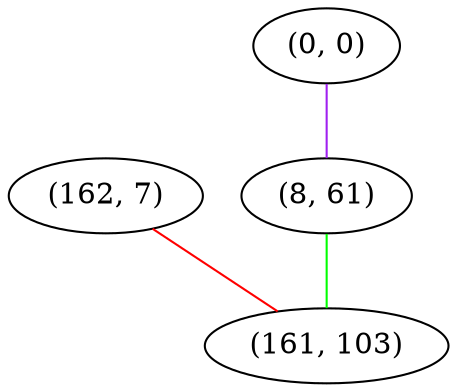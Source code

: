 graph "" {
"(162, 7)";
"(0, 0)";
"(8, 61)";
"(161, 103)";
"(162, 7)" -- "(161, 103)"  [color=red, key=0, weight=1];
"(0, 0)" -- "(8, 61)"  [color=purple, key=0, weight=4];
"(8, 61)" -- "(161, 103)"  [color=green, key=0, weight=2];
}

